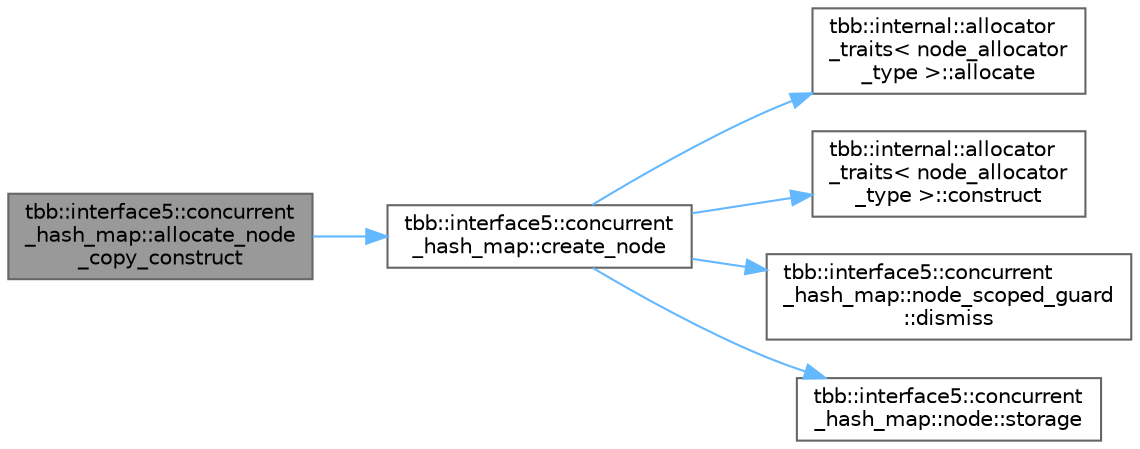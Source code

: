 digraph "tbb::interface5::concurrent_hash_map::allocate_node_copy_construct"
{
 // LATEX_PDF_SIZE
  bgcolor="transparent";
  edge [fontname=Helvetica,fontsize=10,labelfontname=Helvetica,labelfontsize=10];
  node [fontname=Helvetica,fontsize=10,shape=box,height=0.2,width=0.4];
  rankdir="LR";
  Node1 [id="Node000001",label="tbb::interface5::concurrent\l_hash_map::allocate_node\l_copy_construct",height=0.2,width=0.4,color="gray40", fillcolor="grey60", style="filled", fontcolor="black",tooltip=" "];
  Node1 -> Node2 [id="edge6_Node000001_Node000002",color="steelblue1",style="solid",tooltip=" "];
  Node2 [id="Node000002",label="tbb::interface5::concurrent\l_hash_map::create_node",height=0.2,width=0.4,color="grey40", fillcolor="white", style="filled",URL="$classtbb_1_1interface5_1_1concurrent__hash__map.html#a33ee815d577d60151e2f39cddb44132f",tooltip=" "];
  Node2 -> Node3 [id="edge7_Node000002_Node000003",color="steelblue1",style="solid",tooltip=" "];
  Node3 [id="Node000003",label="tbb::internal::allocator\l_traits\< node_allocator\l_type \>::allocate",height=0.2,width=0.4,color="grey40", fillcolor="white", style="filled",URL="$structtbb_1_1internal_1_1allocator__traits.html#a1a8dd26b54ba4721f31522c15fb7e086",tooltip=" "];
  Node2 -> Node4 [id="edge8_Node000002_Node000004",color="steelblue1",style="solid",tooltip=" "];
  Node4 [id="Node000004",label="tbb::internal::allocator\l_traits\< node_allocator\l_type \>::construct",height=0.2,width=0.4,color="grey40", fillcolor="white", style="filled",URL="$structtbb_1_1internal_1_1allocator__traits.html#a09f0e1c1ba35a5d9933808e593f936dd",tooltip=" "];
  Node2 -> Node5 [id="edge9_Node000002_Node000005",color="steelblue1",style="solid",tooltip=" "];
  Node5 [id="Node000005",label="tbb::interface5::concurrent\l_hash_map::node_scoped_guard\l::dismiss",height=0.2,width=0.4,color="grey40", fillcolor="white", style="filled",URL="$structtbb_1_1interface5_1_1concurrent__hash__map_1_1node__scoped__guard.html#a9ff6e5bea945bb7f3e6ecf8eb26adc58",tooltip=" "];
  Node2 -> Node6 [id="edge10_Node000002_Node000006",color="steelblue1",style="solid",tooltip=" "];
  Node6 [id="Node000006",label="tbb::interface5::concurrent\l_hash_map::node::storage",height=0.2,width=0.4,color="grey40", fillcolor="white", style="filled",URL="$classtbb_1_1interface5_1_1concurrent__hash__map_1_1node.html#a0ee3aee871741251c401546f5ace2583",tooltip=" "];
}
